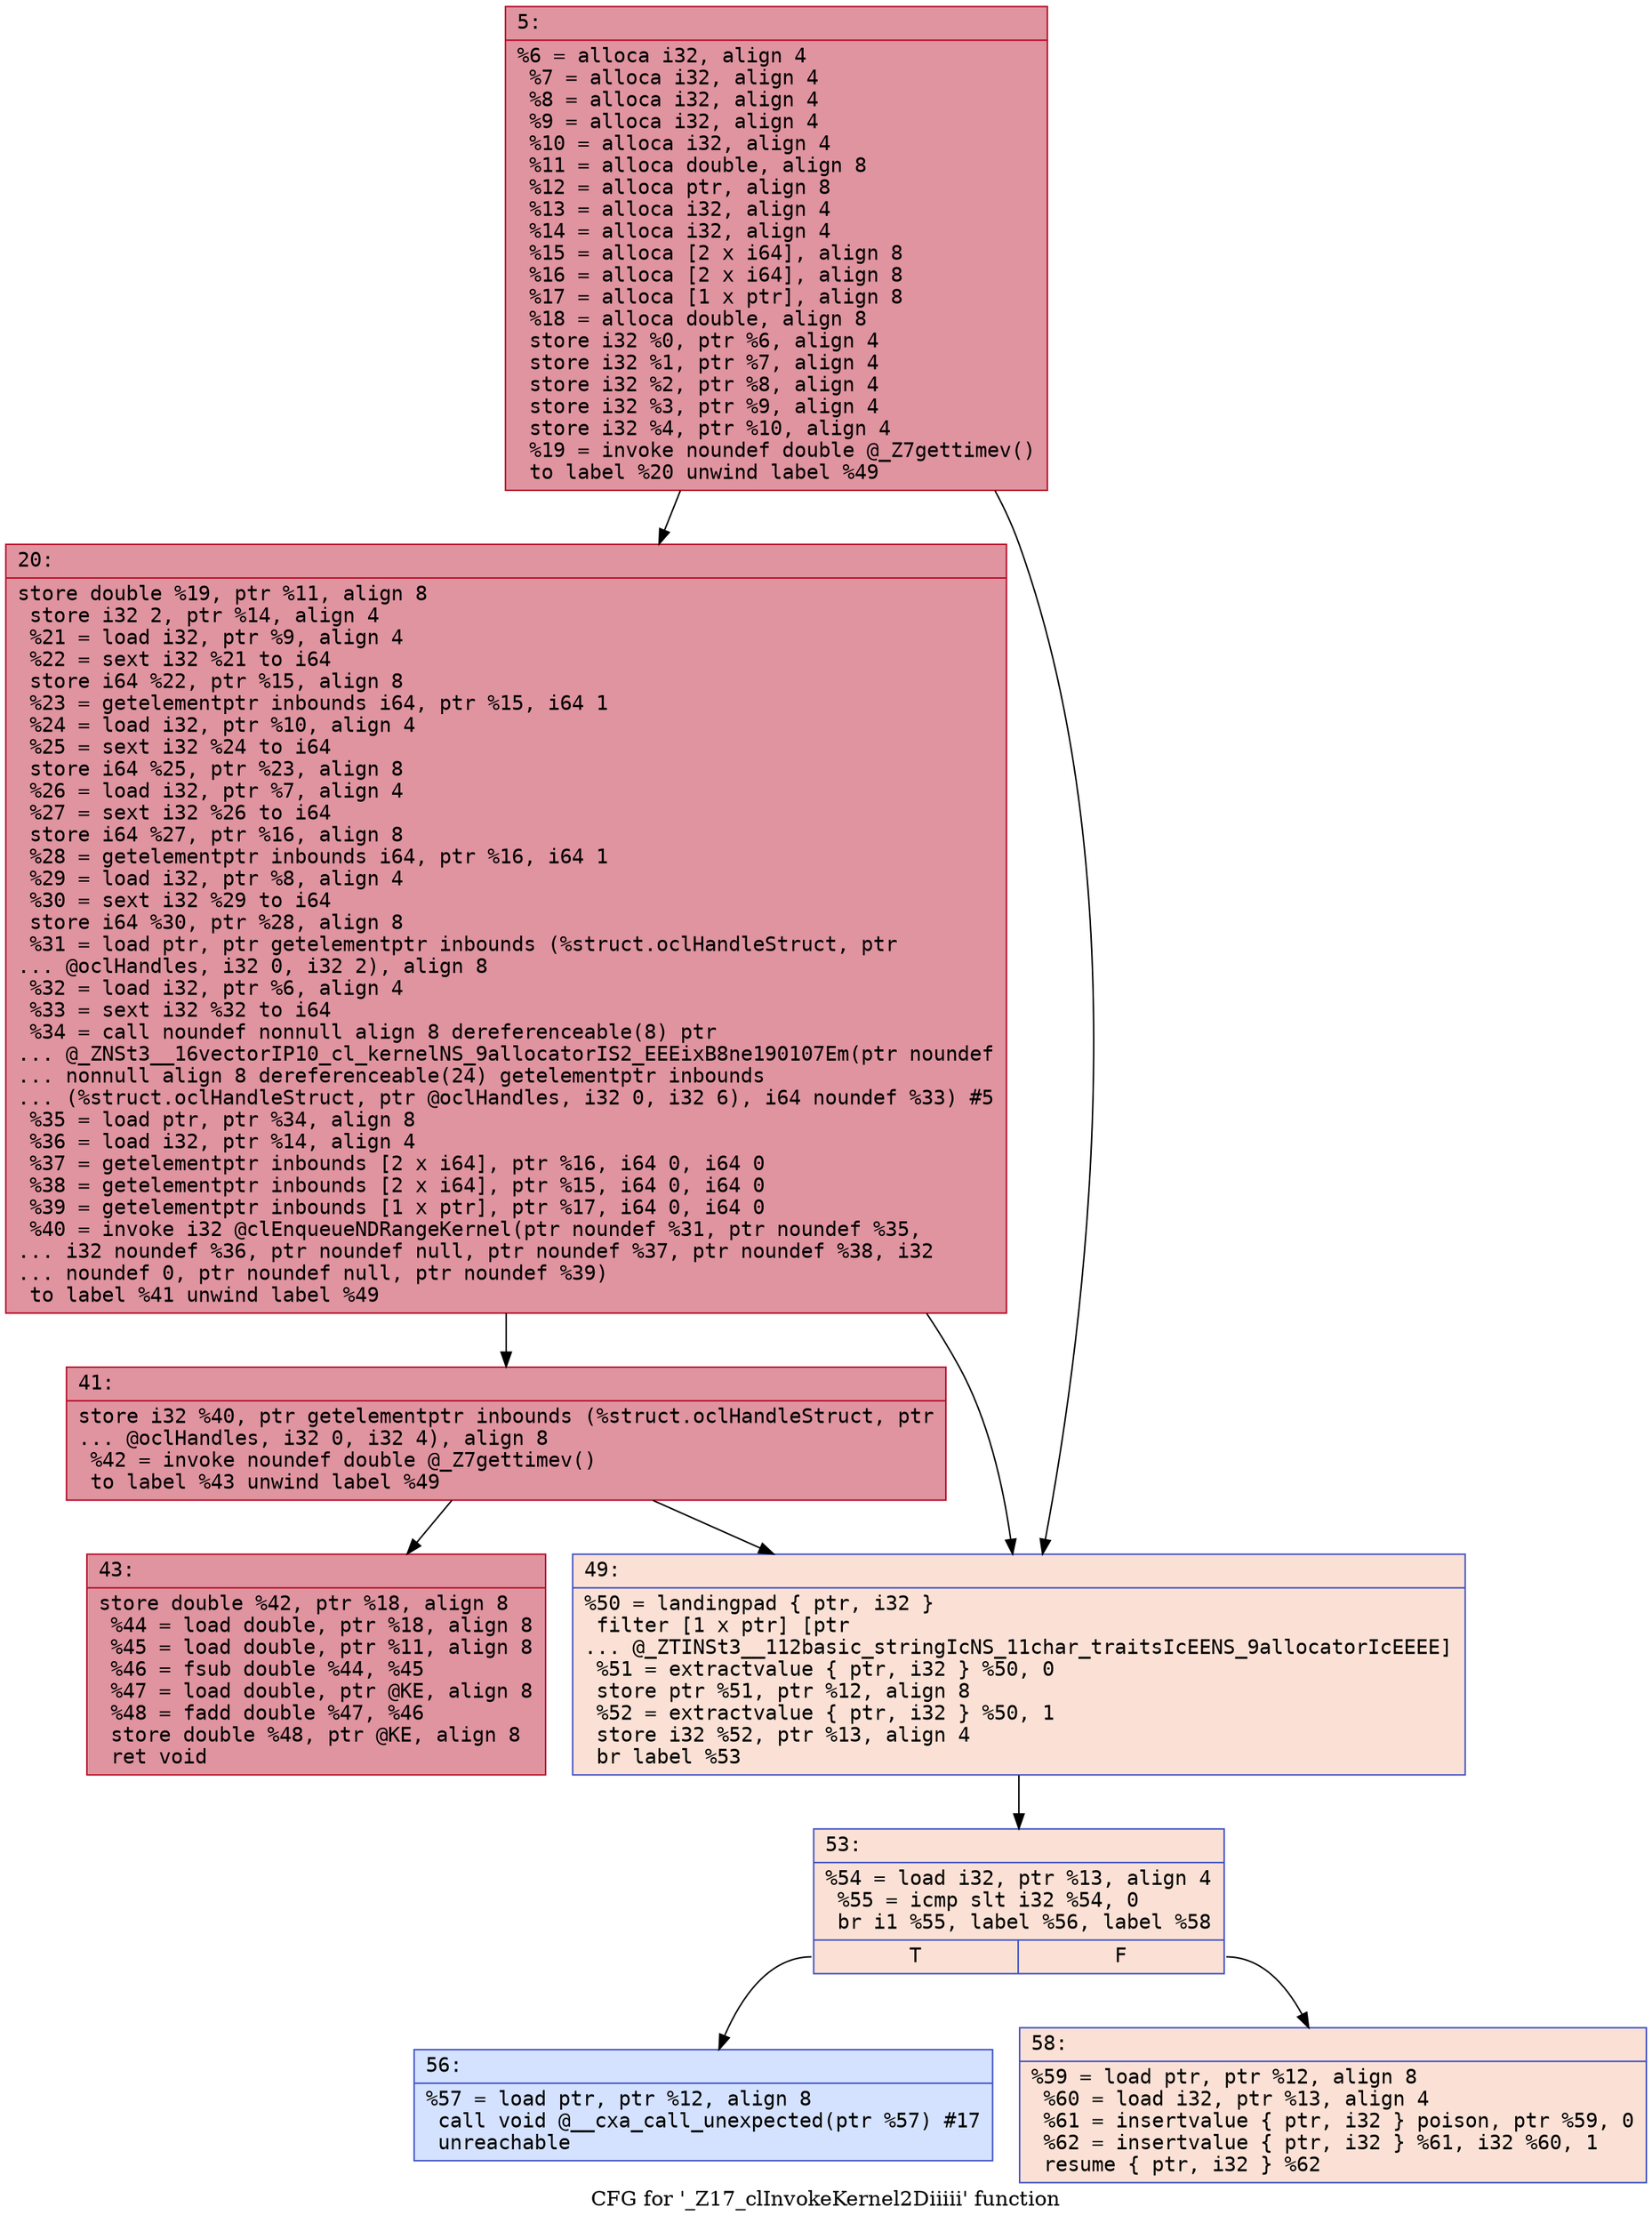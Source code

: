 digraph "CFG for '_Z17_clInvokeKernel2Diiiii' function" {
	label="CFG for '_Z17_clInvokeKernel2Diiiii' function";

	Node0x600000d0ada0 [shape=record,color="#b70d28ff", style=filled, fillcolor="#b70d2870" fontname="Courier",label="{5:\l|  %6 = alloca i32, align 4\l  %7 = alloca i32, align 4\l  %8 = alloca i32, align 4\l  %9 = alloca i32, align 4\l  %10 = alloca i32, align 4\l  %11 = alloca double, align 8\l  %12 = alloca ptr, align 8\l  %13 = alloca i32, align 4\l  %14 = alloca i32, align 4\l  %15 = alloca [2 x i64], align 8\l  %16 = alloca [2 x i64], align 8\l  %17 = alloca [1 x ptr], align 8\l  %18 = alloca double, align 8\l  store i32 %0, ptr %6, align 4\l  store i32 %1, ptr %7, align 4\l  store i32 %2, ptr %8, align 4\l  store i32 %3, ptr %9, align 4\l  store i32 %4, ptr %10, align 4\l  %19 = invoke noundef double @_Z7gettimev()\l          to label %20 unwind label %49\l}"];
	Node0x600000d0ada0 -> Node0x600000d0b520[tooltip="5 -> 20\nProbability 100.00%" ];
	Node0x600000d0ada0 -> Node0x600000d0b610[tooltip="5 -> 49\nProbability 0.00%" ];
	Node0x600000d0b520 [shape=record,color="#b70d28ff", style=filled, fillcolor="#b70d2870" fontname="Courier",label="{20:\l|  store double %19, ptr %11, align 8\l  store i32 2, ptr %14, align 4\l  %21 = load i32, ptr %9, align 4\l  %22 = sext i32 %21 to i64\l  store i64 %22, ptr %15, align 8\l  %23 = getelementptr inbounds i64, ptr %15, i64 1\l  %24 = load i32, ptr %10, align 4\l  %25 = sext i32 %24 to i64\l  store i64 %25, ptr %23, align 8\l  %26 = load i32, ptr %7, align 4\l  %27 = sext i32 %26 to i64\l  store i64 %27, ptr %16, align 8\l  %28 = getelementptr inbounds i64, ptr %16, i64 1\l  %29 = load i32, ptr %8, align 4\l  %30 = sext i32 %29 to i64\l  store i64 %30, ptr %28, align 8\l  %31 = load ptr, ptr getelementptr inbounds (%struct.oclHandleStruct, ptr\l... @oclHandles, i32 0, i32 2), align 8\l  %32 = load i32, ptr %6, align 4\l  %33 = sext i32 %32 to i64\l  %34 = call noundef nonnull align 8 dereferenceable(8) ptr\l... @_ZNSt3__16vectorIP10_cl_kernelNS_9allocatorIS2_EEEixB8ne190107Em(ptr noundef\l... nonnull align 8 dereferenceable(24) getelementptr inbounds\l... (%struct.oclHandleStruct, ptr @oclHandles, i32 0, i32 6), i64 noundef %33) #5\l  %35 = load ptr, ptr %34, align 8\l  %36 = load i32, ptr %14, align 4\l  %37 = getelementptr inbounds [2 x i64], ptr %16, i64 0, i64 0\l  %38 = getelementptr inbounds [2 x i64], ptr %15, i64 0, i64 0\l  %39 = getelementptr inbounds [1 x ptr], ptr %17, i64 0, i64 0\l  %40 = invoke i32 @clEnqueueNDRangeKernel(ptr noundef %31, ptr noundef %35,\l... i32 noundef %36, ptr noundef null, ptr noundef %37, ptr noundef %38, i32\l... noundef 0, ptr noundef null, ptr noundef %39)\l          to label %41 unwind label %49\l}"];
	Node0x600000d0b520 -> Node0x600000d0b570[tooltip="20 -> 41\nProbability 100.00%" ];
	Node0x600000d0b520 -> Node0x600000d0b610[tooltip="20 -> 49\nProbability 0.00%" ];
	Node0x600000d0b570 [shape=record,color="#b70d28ff", style=filled, fillcolor="#b70d2870" fontname="Courier",label="{41:\l|  store i32 %40, ptr getelementptr inbounds (%struct.oclHandleStruct, ptr\l... @oclHandles, i32 0, i32 4), align 8\l  %42 = invoke noundef double @_Z7gettimev()\l          to label %43 unwind label %49\l}"];
	Node0x600000d0b570 -> Node0x600000d0b5c0[tooltip="41 -> 43\nProbability 100.00%" ];
	Node0x600000d0b570 -> Node0x600000d0b610[tooltip="41 -> 49\nProbability 0.00%" ];
	Node0x600000d0b5c0 [shape=record,color="#b70d28ff", style=filled, fillcolor="#b70d2870" fontname="Courier",label="{43:\l|  store double %42, ptr %18, align 8\l  %44 = load double, ptr %18, align 8\l  %45 = load double, ptr %11, align 8\l  %46 = fsub double %44, %45\l  %47 = load double, ptr @KE, align 8\l  %48 = fadd double %47, %46\l  store double %48, ptr @KE, align 8\l  ret void\l}"];
	Node0x600000d0b610 [shape=record,color="#3d50c3ff", style=filled, fillcolor="#f7bca170" fontname="Courier",label="{49:\l|  %50 = landingpad \{ ptr, i32 \}\l          filter [1 x ptr] [ptr\l... @_ZTINSt3__112basic_stringIcNS_11char_traitsIcEENS_9allocatorIcEEEE]\l  %51 = extractvalue \{ ptr, i32 \} %50, 0\l  store ptr %51, ptr %12, align 8\l  %52 = extractvalue \{ ptr, i32 \} %50, 1\l  store i32 %52, ptr %13, align 4\l  br label %53\l}"];
	Node0x600000d0b610 -> Node0x600000d0b660[tooltip="49 -> 53\nProbability 100.00%" ];
	Node0x600000d0b660 [shape=record,color="#3d50c3ff", style=filled, fillcolor="#f7bca170" fontname="Courier",label="{53:\l|  %54 = load i32, ptr %13, align 4\l  %55 = icmp slt i32 %54, 0\l  br i1 %55, label %56, label %58\l|{<s0>T|<s1>F}}"];
	Node0x600000d0b660:s0 -> Node0x600000d0b6b0[tooltip="53 -> 56\nProbability 0.00%" ];
	Node0x600000d0b660:s1 -> Node0x600000d0b700[tooltip="53 -> 58\nProbability 100.00%" ];
	Node0x600000d0b6b0 [shape=record,color="#3d50c3ff", style=filled, fillcolor="#9ebeff70" fontname="Courier",label="{56:\l|  %57 = load ptr, ptr %12, align 8\l  call void @__cxa_call_unexpected(ptr %57) #17\l  unreachable\l}"];
	Node0x600000d0b700 [shape=record,color="#3d50c3ff", style=filled, fillcolor="#f7bca170" fontname="Courier",label="{58:\l|  %59 = load ptr, ptr %12, align 8\l  %60 = load i32, ptr %13, align 4\l  %61 = insertvalue \{ ptr, i32 \} poison, ptr %59, 0\l  %62 = insertvalue \{ ptr, i32 \} %61, i32 %60, 1\l  resume \{ ptr, i32 \} %62\l}"];
}
